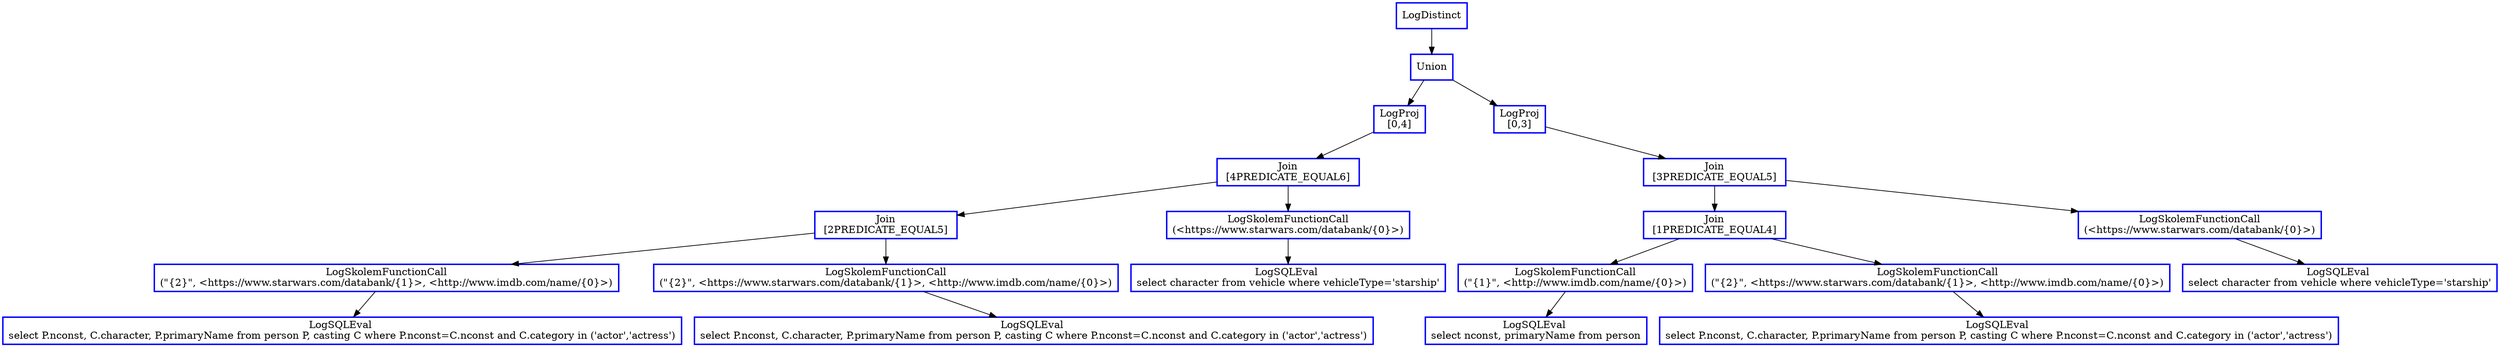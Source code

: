 digraph  g{
node [shape=rectangle, color=black, fontcolor=black, style=bold]
0 [label="LogDistinct" , color = blue] ; 
1 [label="Union", color = blue] ; 
0 -> 1 ; 
2 [label="LogProj
[0,4]" , color = blue] ; 
1 -> 2 ; 
3 [label="Join\n [4PREDICATE_EQUAL6] ", color = blue] ; 
2 -> 3 ; 
4 [label="Join\n [2PREDICATE_EQUAL5] ", color = blue] ; 
3 -> 4 ; 
5 [label="LogSkolemFunctionCall
(\"{2}\", <https://www.starwars.com/databank/{1}>, <http://www.imdb.com/name/{0}>)" , color = blue] ; 
4 -> 5 ; 
6 [label="LogSQLEval 
select P.nconst, C.character, P.primaryName from person P, casting C where P.nconst=C.nconst and C.category in ('actor','actress')", color = blue] ; 
5 -> 6 ; 
7 [label="LogSkolemFunctionCall
(\"{2}\", <https://www.starwars.com/databank/{1}>, <http://www.imdb.com/name/{0}>)" , color = blue] ; 
4 -> 7 ; 
8 [label="LogSQLEval 
select P.nconst, C.character, P.primaryName from person P, casting C where P.nconst=C.nconst and C.category in ('actor','actress')", color = blue] ; 
7 -> 8 ; 
9 [label="LogSkolemFunctionCall
(<https://www.starwars.com/databank/{0}>)" , color = blue] ; 
3 -> 9 ; 
10 [label="LogSQLEval 
select character from vehicle where vehicleType='starship'", color = blue] ; 
9 -> 10 ; 
12 [label="LogProj
[0,3]" , color = blue] ; 
1 -> 12 ; 
13 [label="Join\n [3PREDICATE_EQUAL5] ", color = blue] ; 
12 -> 13 ; 
14 [label="Join\n [1PREDICATE_EQUAL4] ", color = blue] ; 
13 -> 14 ; 
15 [label="LogSkolemFunctionCall
(\"{1}\", <http://www.imdb.com/name/{0}>)" , color = blue] ; 
14 -> 15 ; 
16 [label="LogSQLEval 
select nconst, primaryName from person", color = blue] ; 
15 -> 16 ; 
17 [label="LogSkolemFunctionCall
(\"{2}\", <https://www.starwars.com/databank/{1}>, <http://www.imdb.com/name/{0}>)" , color = blue] ; 
14 -> 17 ; 
18 [label="LogSQLEval 
select P.nconst, C.character, P.primaryName from person P, casting C where P.nconst=C.nconst and C.category in ('actor','actress')", color = blue] ; 
17 -> 18 ; 
19 [label="LogSkolemFunctionCall
(<https://www.starwars.com/databank/{0}>)" , color = blue] ; 
13 -> 19 ; 
20 [label="LogSQLEval 
select character from vehicle where vehicleType='starship'", color = blue] ; 
19 -> 20 ; 
}

